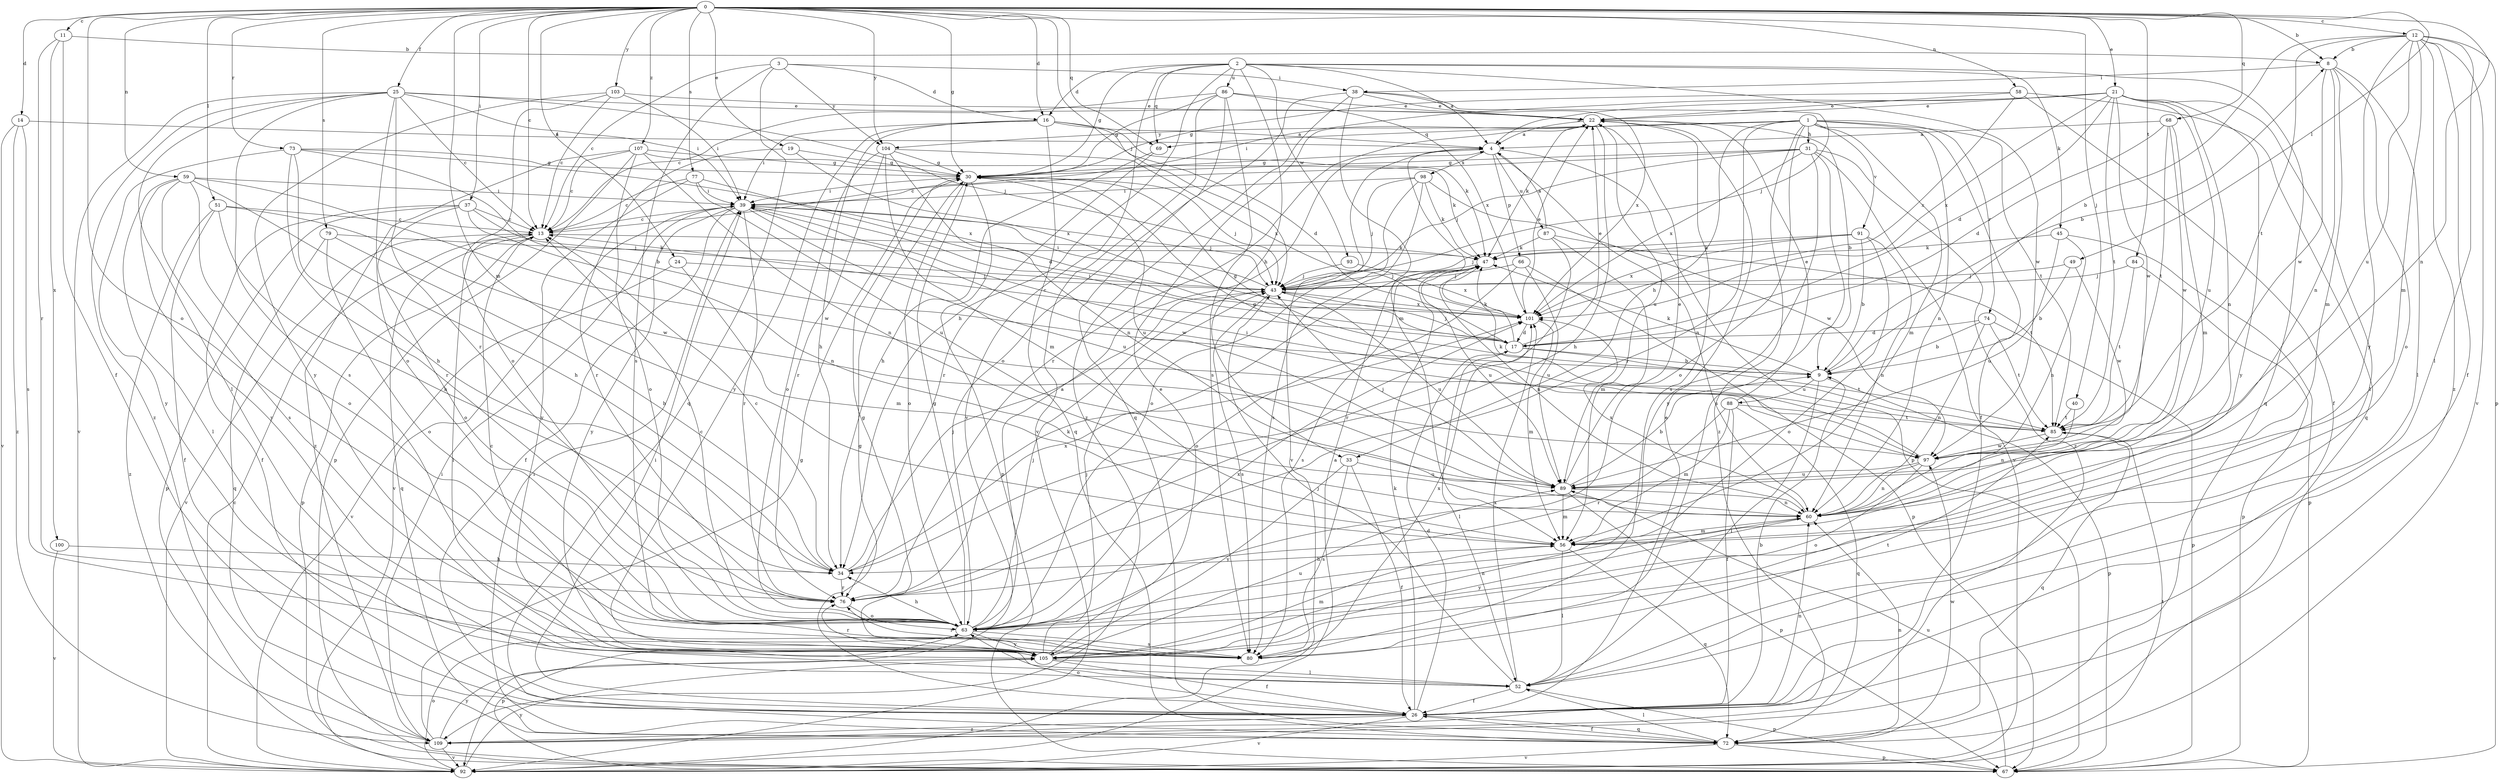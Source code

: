 strict digraph  {
0;
1;
2;
3;
4;
8;
9;
11;
12;
13;
14;
16;
17;
19;
21;
22;
24;
25;
26;
30;
31;
33;
34;
37;
38;
39;
40;
43;
45;
47;
49;
51;
52;
56;
58;
59;
60;
63;
66;
67;
68;
69;
72;
73;
74;
76;
77;
79;
80;
84;
85;
86;
87;
88;
89;
91;
92;
93;
97;
98;
100;
101;
103;
104;
105;
107;
109;
0 -> 8  [label=b];
0 -> 11  [label=c];
0 -> 12  [label=c];
0 -> 13  [label=c];
0 -> 14  [label=d];
0 -> 16  [label=d];
0 -> 19  [label=e];
0 -> 21  [label=e];
0 -> 24  [label=f];
0 -> 25  [label=f];
0 -> 30  [label=g];
0 -> 37  [label=i];
0 -> 40  [label=j];
0 -> 43  [label=j];
0 -> 49  [label=l];
0 -> 51  [label=l];
0 -> 56  [label=m];
0 -> 58  [label=n];
0 -> 59  [label=n];
0 -> 60  [label=n];
0 -> 63  [label=o];
0 -> 68  [label=q];
0 -> 69  [label=q];
0 -> 73  [label=r];
0 -> 77  [label=s];
0 -> 79  [label=s];
0 -> 84  [label=t];
0 -> 103  [label=y];
0 -> 104  [label=y];
0 -> 107  [label=z];
1 -> 26  [label=f];
1 -> 31  [label=h];
1 -> 33  [label=h];
1 -> 56  [label=m];
1 -> 60  [label=n];
1 -> 63  [label=o];
1 -> 69  [label=q];
1 -> 74  [label=r];
1 -> 76  [label=r];
1 -> 85  [label=t];
1 -> 91  [label=v];
1 -> 104  [label=y];
1 -> 109  [label=z];
2 -> 4  [label=a];
2 -> 16  [label=d];
2 -> 30  [label=g];
2 -> 33  [label=h];
2 -> 34  [label=h];
2 -> 45  [label=k];
2 -> 69  [label=q];
2 -> 72  [label=q];
2 -> 86  [label=u];
2 -> 92  [label=v];
2 -> 93  [label=w];
2 -> 97  [label=w];
3 -> 13  [label=c];
3 -> 16  [label=d];
3 -> 38  [label=i];
3 -> 72  [label=q];
3 -> 80  [label=s];
3 -> 104  [label=y];
4 -> 30  [label=g];
4 -> 60  [label=n];
4 -> 66  [label=p];
4 -> 67  [label=p];
4 -> 87  [label=u];
4 -> 92  [label=v];
4 -> 98  [label=x];
8 -> 38  [label=i];
8 -> 52  [label=l];
8 -> 56  [label=m];
8 -> 60  [label=n];
8 -> 63  [label=o];
8 -> 97  [label=w];
9 -> 8  [label=b];
9 -> 30  [label=g];
9 -> 47  [label=k];
9 -> 52  [label=l];
9 -> 67  [label=p];
9 -> 88  [label=u];
11 -> 8  [label=b];
11 -> 26  [label=f];
11 -> 76  [label=r];
11 -> 100  [label=x];
12 -> 8  [label=b];
12 -> 9  [label=b];
12 -> 26  [label=f];
12 -> 52  [label=l];
12 -> 56  [label=m];
12 -> 67  [label=p];
12 -> 85  [label=t];
12 -> 89  [label=u];
12 -> 92  [label=v];
12 -> 105  [label=y];
12 -> 109  [label=z];
13 -> 47  [label=k];
13 -> 52  [label=l];
13 -> 67  [label=p];
13 -> 72  [label=q];
13 -> 92  [label=v];
14 -> 4  [label=a];
14 -> 80  [label=s];
14 -> 92  [label=v];
14 -> 109  [label=z];
16 -> 4  [label=a];
16 -> 17  [label=d];
16 -> 34  [label=h];
16 -> 39  [label=i];
16 -> 47  [label=k];
16 -> 72  [label=q];
16 -> 105  [label=y];
17 -> 9  [label=b];
17 -> 13  [label=c];
17 -> 22  [label=e];
17 -> 39  [label=i];
17 -> 43  [label=j];
17 -> 47  [label=k];
17 -> 52  [label=l];
17 -> 85  [label=t];
19 -> 30  [label=g];
19 -> 76  [label=r];
19 -> 101  [label=x];
21 -> 4  [label=a];
21 -> 17  [label=d];
21 -> 22  [label=e];
21 -> 39  [label=i];
21 -> 52  [label=l];
21 -> 60  [label=n];
21 -> 85  [label=t];
21 -> 89  [label=u];
21 -> 97  [label=w];
21 -> 101  [label=x];
21 -> 105  [label=y];
22 -> 4  [label=a];
22 -> 9  [label=b];
22 -> 34  [label=h];
22 -> 47  [label=k];
22 -> 76  [label=r];
22 -> 80  [label=s];
22 -> 89  [label=u];
24 -> 43  [label=j];
24 -> 56  [label=m];
24 -> 92  [label=v];
25 -> 13  [label=c];
25 -> 22  [label=e];
25 -> 39  [label=i];
25 -> 43  [label=j];
25 -> 52  [label=l];
25 -> 63  [label=o];
25 -> 76  [label=r];
25 -> 80  [label=s];
25 -> 92  [label=v];
25 -> 109  [label=z];
26 -> 9  [label=b];
26 -> 17  [label=d];
26 -> 22  [label=e];
26 -> 30  [label=g];
26 -> 39  [label=i];
26 -> 47  [label=k];
26 -> 60  [label=n];
26 -> 63  [label=o];
26 -> 72  [label=q];
26 -> 92  [label=v];
26 -> 109  [label=z];
30 -> 39  [label=i];
30 -> 43  [label=j];
30 -> 63  [label=o];
30 -> 67  [label=p];
30 -> 89  [label=u];
31 -> 13  [label=c];
31 -> 30  [label=g];
31 -> 43  [label=j];
31 -> 80  [label=s];
31 -> 92  [label=v];
31 -> 101  [label=x];
31 -> 105  [label=y];
31 -> 109  [label=z];
33 -> 26  [label=f];
33 -> 80  [label=s];
33 -> 89  [label=u];
33 -> 105  [label=y];
34 -> 13  [label=c];
34 -> 43  [label=j];
34 -> 76  [label=r];
34 -> 101  [label=x];
37 -> 13  [label=c];
37 -> 26  [label=f];
37 -> 43  [label=j];
37 -> 60  [label=n];
37 -> 63  [label=o];
37 -> 67  [label=p];
38 -> 22  [label=e];
38 -> 43  [label=j];
38 -> 56  [label=m];
38 -> 63  [label=o];
38 -> 101  [label=x];
38 -> 109  [label=z];
39 -> 13  [label=c];
39 -> 26  [label=f];
39 -> 43  [label=j];
39 -> 76  [label=r];
39 -> 89  [label=u];
39 -> 92  [label=v];
39 -> 97  [label=w];
39 -> 105  [label=y];
40 -> 60  [label=n];
40 -> 85  [label=t];
43 -> 39  [label=i];
43 -> 80  [label=s];
43 -> 89  [label=u];
43 -> 101  [label=x];
45 -> 47  [label=k];
45 -> 60  [label=n];
45 -> 67  [label=p];
45 -> 89  [label=u];
47 -> 43  [label=j];
47 -> 60  [label=n];
47 -> 80  [label=s];
47 -> 89  [label=u];
49 -> 9  [label=b];
49 -> 43  [label=j];
49 -> 97  [label=w];
51 -> 13  [label=c];
51 -> 26  [label=f];
51 -> 34  [label=h];
51 -> 97  [label=w];
51 -> 109  [label=z];
52 -> 26  [label=f];
52 -> 43  [label=j];
52 -> 67  [label=p];
52 -> 101  [label=x];
56 -> 34  [label=h];
56 -> 52  [label=l];
56 -> 72  [label=q];
58 -> 22  [label=e];
58 -> 26  [label=f];
58 -> 30  [label=g];
58 -> 72  [label=q];
58 -> 101  [label=x];
59 -> 34  [label=h];
59 -> 39  [label=i];
59 -> 52  [label=l];
59 -> 63  [label=o];
59 -> 80  [label=s];
59 -> 97  [label=w];
59 -> 105  [label=y];
60 -> 56  [label=m];
60 -> 101  [label=x];
60 -> 105  [label=y];
63 -> 4  [label=a];
63 -> 13  [label=c];
63 -> 30  [label=g];
63 -> 34  [label=h];
63 -> 43  [label=j];
63 -> 60  [label=n];
63 -> 67  [label=p];
63 -> 80  [label=s];
63 -> 101  [label=x];
63 -> 105  [label=y];
66 -> 43  [label=j];
66 -> 63  [label=o];
66 -> 67  [label=p];
66 -> 89  [label=u];
67 -> 89  [label=u];
68 -> 4  [label=a];
68 -> 17  [label=d];
68 -> 56  [label=m];
68 -> 85  [label=t];
68 -> 97  [label=w];
69 -> 34  [label=h];
69 -> 76  [label=r];
72 -> 26  [label=f];
72 -> 39  [label=i];
72 -> 52  [label=l];
72 -> 60  [label=n];
72 -> 67  [label=p];
72 -> 92  [label=v];
72 -> 97  [label=w];
73 -> 9  [label=b];
73 -> 30  [label=g];
73 -> 34  [label=h];
73 -> 76  [label=r];
73 -> 101  [label=x];
73 -> 105  [label=y];
74 -> 9  [label=b];
74 -> 17  [label=d];
74 -> 60  [label=n];
74 -> 67  [label=p];
74 -> 85  [label=t];
76 -> 47  [label=k];
76 -> 63  [label=o];
77 -> 13  [label=c];
77 -> 17  [label=d];
77 -> 39  [label=i];
77 -> 89  [label=u];
77 -> 105  [label=y];
79 -> 34  [label=h];
79 -> 47  [label=k];
79 -> 63  [label=o];
79 -> 72  [label=q];
80 -> 13  [label=c];
80 -> 76  [label=r];
80 -> 85  [label=t];
80 -> 101  [label=x];
84 -> 43  [label=j];
84 -> 67  [label=p];
84 -> 85  [label=t];
85 -> 30  [label=g];
85 -> 47  [label=k];
85 -> 72  [label=q];
85 -> 97  [label=w];
86 -> 13  [label=c];
86 -> 22  [label=e];
86 -> 30  [label=g];
86 -> 72  [label=q];
86 -> 80  [label=s];
86 -> 92  [label=v];
86 -> 101  [label=x];
87 -> 4  [label=a];
87 -> 47  [label=k];
87 -> 56  [label=m];
87 -> 76  [label=r];
87 -> 85  [label=t];
88 -> 22  [label=e];
88 -> 26  [label=f];
88 -> 56  [label=m];
88 -> 72  [label=q];
88 -> 76  [label=r];
88 -> 85  [label=t];
89 -> 9  [label=b];
89 -> 22  [label=e];
89 -> 43  [label=j];
89 -> 56  [label=m];
89 -> 60  [label=n];
89 -> 67  [label=p];
91 -> 9  [label=b];
91 -> 43  [label=j];
91 -> 47  [label=k];
91 -> 60  [label=n];
91 -> 63  [label=o];
91 -> 101  [label=x];
92 -> 4  [label=a];
92 -> 13  [label=c];
92 -> 63  [label=o];
92 -> 85  [label=t];
92 -> 105  [label=y];
93 -> 43  [label=j];
93 -> 101  [label=x];
97 -> 39  [label=i];
97 -> 60  [label=n];
97 -> 63  [label=o];
97 -> 89  [label=u];
98 -> 39  [label=i];
98 -> 43  [label=j];
98 -> 47  [label=k];
98 -> 63  [label=o];
98 -> 80  [label=s];
98 -> 97  [label=w];
100 -> 34  [label=h];
100 -> 92  [label=v];
101 -> 17  [label=d];
101 -> 22  [label=e];
101 -> 56  [label=m];
103 -> 13  [label=c];
103 -> 22  [label=e];
103 -> 39  [label=i];
103 -> 63  [label=o];
103 -> 105  [label=y];
104 -> 30  [label=g];
104 -> 56  [label=m];
104 -> 60  [label=n];
104 -> 63  [label=o];
104 -> 76  [label=r];
104 -> 101  [label=x];
105 -> 22  [label=e];
105 -> 26  [label=f];
105 -> 30  [label=g];
105 -> 43  [label=j];
105 -> 52  [label=l];
105 -> 56  [label=m];
105 -> 76  [label=r];
105 -> 89  [label=u];
107 -> 13  [label=c];
107 -> 30  [label=g];
107 -> 47  [label=k];
107 -> 60  [label=n];
107 -> 63  [label=o];
107 -> 67  [label=p];
107 -> 109  [label=z];
109 -> 30  [label=g];
109 -> 39  [label=i];
109 -> 92  [label=v];
109 -> 105  [label=y];
}
